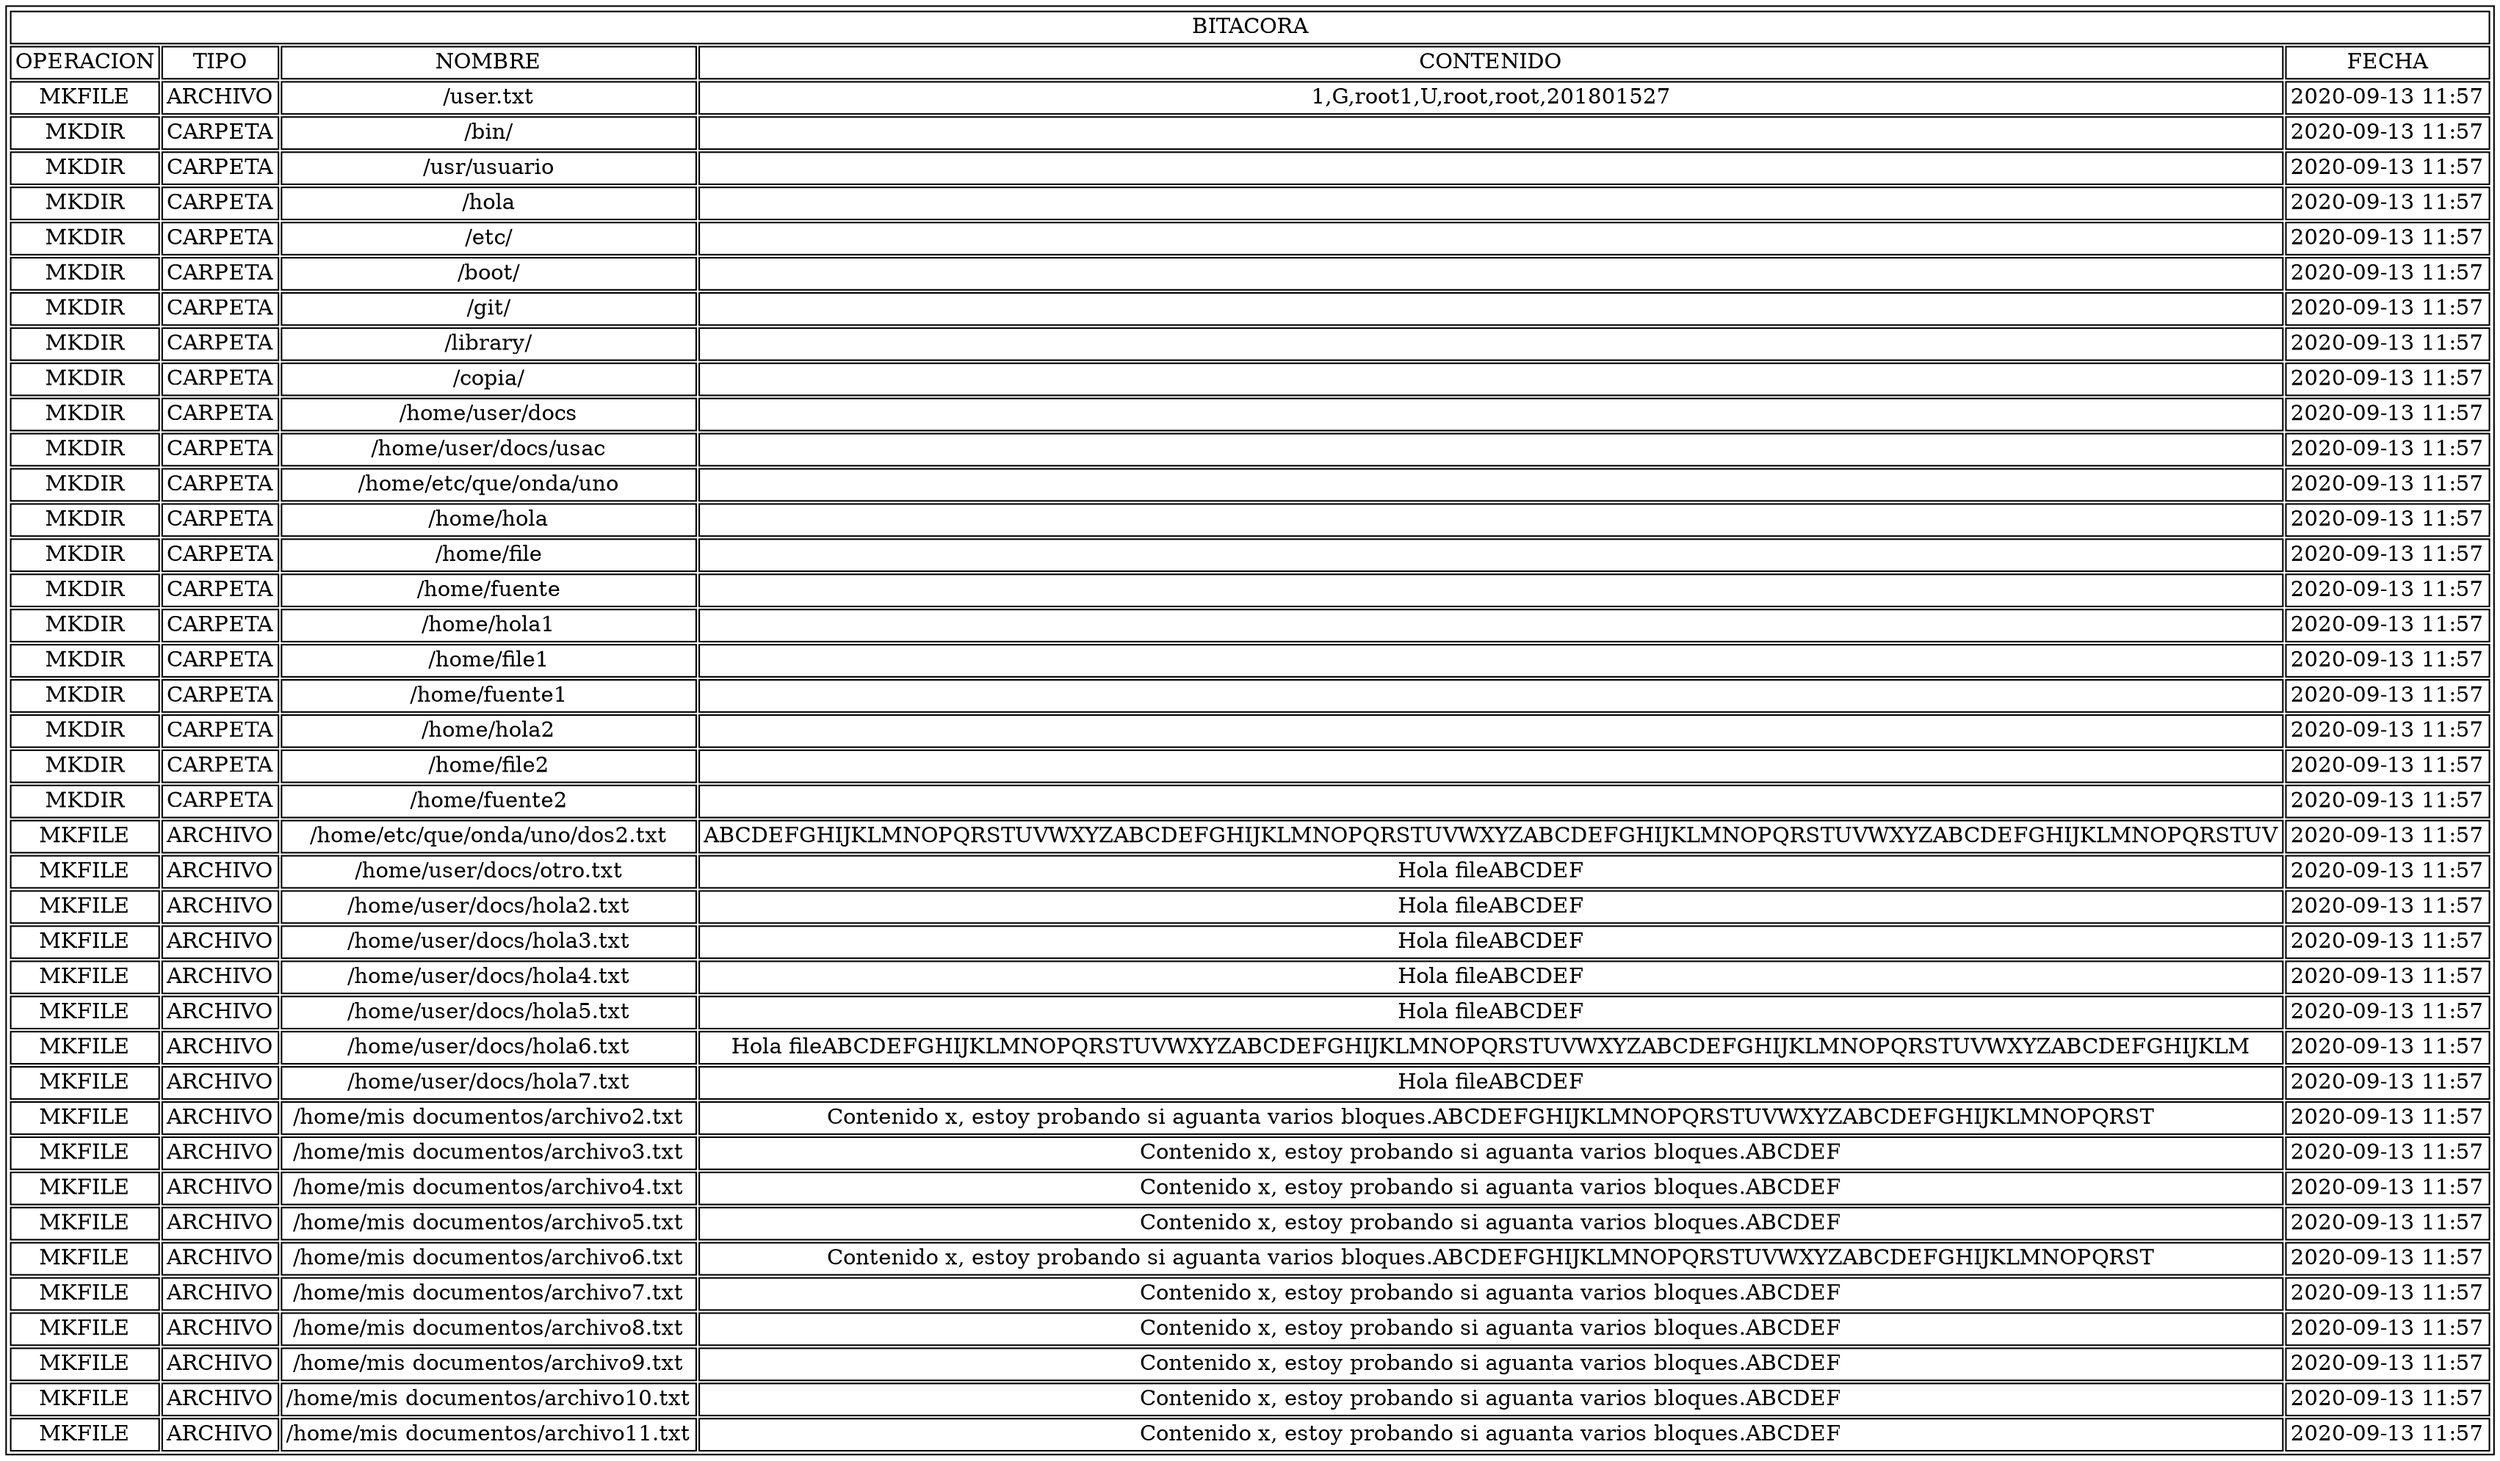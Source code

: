 digraph D {
node [shape=plain]
a0 [label=<<TABLE>
<TR>
	<TD colspan="5">BITACORA</TD>
	</TR>
	<TR>
	<TD >OPERACION</TD>
	<TD >TIPO</TD>
	<TD >NOMBRE</TD>
	<TD >CONTENIDO</TD>
	<TD >FECHA</TD>
	</TR>
	<TR>
			<TD>MKFILE</TD>
			<TD>ARCHIVO</TD>
			<TD>/user.txt</TD>
			<TD>1,G,root
1,U,root,root,201801527
</TD>
			<TD>2020-09-13 11:57</TD>
			</TR>
			<TR>
			<TD>MKDIR</TD>
			<TD>CARPETA</TD>
			<TD>/bin/</TD>
			<TD></TD>
			<TD>2020-09-13 11:57</TD>
			</TR>
			<TR>
			<TD>MKDIR</TD>
			<TD>CARPETA</TD>
			<TD>/usr/usuario</TD>
			<TD></TD>
			<TD>2020-09-13 11:57</TD>
			</TR>
			<TR>
			<TD>MKDIR</TD>
			<TD>CARPETA</TD>
			<TD>/hola</TD>
			<TD></TD>
			<TD>2020-09-13 11:57</TD>
			</TR>
			<TR>
			<TD>MKDIR</TD>
			<TD>CARPETA</TD>
			<TD>/etc/</TD>
			<TD></TD>
			<TD>2020-09-13 11:57</TD>
			</TR>
			<TR>
			<TD>MKDIR</TD>
			<TD>CARPETA</TD>
			<TD>/boot/</TD>
			<TD></TD>
			<TD>2020-09-13 11:57</TD>
			</TR>
			<TR>
			<TD>MKDIR</TD>
			<TD>CARPETA</TD>
			<TD>/git/</TD>
			<TD></TD>
			<TD>2020-09-13 11:57</TD>
			</TR>
			<TR>
			<TD>MKDIR</TD>
			<TD>CARPETA</TD>
			<TD>/library/</TD>
			<TD></TD>
			<TD>2020-09-13 11:57</TD>
			</TR>
			<TR>
			<TD>MKDIR</TD>
			<TD>CARPETA</TD>
			<TD>/copia/</TD>
			<TD></TD>
			<TD>2020-09-13 11:57</TD>
			</TR>
			<TR>
			<TD>MKDIR</TD>
			<TD>CARPETA</TD>
			<TD>/home/user/docs</TD>
			<TD></TD>
			<TD>2020-09-13 11:57</TD>
			</TR>
			<TR>
			<TD>MKDIR</TD>
			<TD>CARPETA</TD>
			<TD>/home/user/docs/usac</TD>
			<TD></TD>
			<TD>2020-09-13 11:57</TD>
			</TR>
			<TR>
			<TD>MKDIR</TD>
			<TD>CARPETA</TD>
			<TD>/home/etc/que/onda/uno</TD>
			<TD></TD>
			<TD>2020-09-13 11:57</TD>
			</TR>
			<TR>
			<TD>MKDIR</TD>
			<TD>CARPETA</TD>
			<TD>/home/hola</TD>
			<TD></TD>
			<TD>2020-09-13 11:57</TD>
			</TR>
			<TR>
			<TD>MKDIR</TD>
			<TD>CARPETA</TD>
			<TD>/home/file</TD>
			<TD></TD>
			<TD>2020-09-13 11:57</TD>
			</TR>
			<TR>
			<TD>MKDIR</TD>
			<TD>CARPETA</TD>
			<TD>/home/fuente</TD>
			<TD></TD>
			<TD>2020-09-13 11:57</TD>
			</TR>
			<TR>
			<TD>MKDIR</TD>
			<TD>CARPETA</TD>
			<TD>/home/hola1</TD>
			<TD></TD>
			<TD>2020-09-13 11:57</TD>
			</TR>
			<TR>
			<TD>MKDIR</TD>
			<TD>CARPETA</TD>
			<TD>/home/file1</TD>
			<TD></TD>
			<TD>2020-09-13 11:57</TD>
			</TR>
			<TR>
			<TD>MKDIR</TD>
			<TD>CARPETA</TD>
			<TD>/home/fuente1</TD>
			<TD></TD>
			<TD>2020-09-13 11:57</TD>
			</TR>
			<TR>
			<TD>MKDIR</TD>
			<TD>CARPETA</TD>
			<TD>/home/hola2</TD>
			<TD></TD>
			<TD>2020-09-13 11:57</TD>
			</TR>
			<TR>
			<TD>MKDIR</TD>
			<TD>CARPETA</TD>
			<TD>/home/file2</TD>
			<TD></TD>
			<TD>2020-09-13 11:57</TD>
			</TR>
			<TR>
			<TD>MKDIR</TD>
			<TD>CARPETA</TD>
			<TD>/home/fuente2</TD>
			<TD></TD>
			<TD>2020-09-13 11:57</TD>
			</TR>
			<TR>
			<TD>MKFILE</TD>
			<TD>ARCHIVO</TD>
			<TD>/home/etc/que/onda/uno/dos2.txt</TD>
			<TD>ABCDEFGHIJKLMNOPQRSTUVWXYZABCDEFGHIJKLMNOPQRSTUVWXYZABCDEFGHIJKLMNOPQRSTUVWXYZABCDEFGHIJKLMNOPQRSTUV</TD>
			<TD>2020-09-13 11:57</TD>
			</TR>
			<TR>
			<TD>MKFILE</TD>
			<TD>ARCHIVO</TD>
			<TD>/home/user/docs/otro.txt</TD>
			<TD>Hola fileABCDEF</TD>
			<TD>2020-09-13 11:57</TD>
			</TR>
			<TR>
			<TD>MKFILE</TD>
			<TD>ARCHIVO</TD>
			<TD>/home/user/docs/hola2.txt</TD>
			<TD>Hola fileABCDEF</TD>
			<TD>2020-09-13 11:57</TD>
			</TR>
			<TR>
			<TD>MKFILE</TD>
			<TD>ARCHIVO</TD>
			<TD>/home/user/docs/hola3.txt</TD>
			<TD>Hola fileABCDEF</TD>
			<TD>2020-09-13 11:57</TD>
			</TR>
			<TR>
			<TD>MKFILE</TD>
			<TD>ARCHIVO</TD>
			<TD>/home/user/docs/hola4.txt</TD>
			<TD>Hola fileABCDEF</TD>
			<TD>2020-09-13 11:57</TD>
			</TR>
			<TR>
			<TD>MKFILE</TD>
			<TD>ARCHIVO</TD>
			<TD>/home/user/docs/hola5.txt</TD>
			<TD>Hola fileABCDEF</TD>
			<TD>2020-09-13 11:57</TD>
			</TR>
			<TR>
			<TD>MKFILE</TD>
			<TD>ARCHIVO</TD>
			<TD>/home/user/docs/hola6.txt</TD>
			<TD>Hola fileABCDEFGHIJKLMNOPQRSTUVWXYZABCDEFGHIJKLMNOPQRSTUVWXYZABCDEFGHIJKLMNOPQRSTUVWXYZABCDEFGHIJKLM</TD>
			<TD>2020-09-13 11:57</TD>
			</TR>
			<TR>
			<TD>MKFILE</TD>
			<TD>ARCHIVO</TD>
			<TD>/home/user/docs/hola7.txt</TD>
			<TD>Hola fileABCDEF</TD>
			<TD>2020-09-13 11:57</TD>
			</TR>
			<TR>
			<TD>MKFILE</TD>
			<TD>ARCHIVO</TD>
			<TD>/home/mis documentos/archivo2.txt</TD>
			<TD>Contenido x, estoy probando si aguanta varios bloques.ABCDEFGHIJKLMNOPQRSTUVWXYZABCDEFGHIJKLMNOPQRST</TD>
			<TD>2020-09-13 11:57</TD>
			</TR>
			<TR>
			<TD>MKFILE</TD>
			<TD>ARCHIVO</TD>
			<TD>/home/mis documentos/archivo3.txt</TD>
			<TD>Contenido x, estoy probando si aguanta varios bloques.ABCDEF</TD>
			<TD>2020-09-13 11:57</TD>
			</TR>
			<TR>
			<TD>MKFILE</TD>
			<TD>ARCHIVO</TD>
			<TD>/home/mis documentos/archivo4.txt</TD>
			<TD>Contenido x, estoy probando si aguanta varios bloques.ABCDEF</TD>
			<TD>2020-09-13 11:57</TD>
			</TR>
			<TR>
			<TD>MKFILE</TD>
			<TD>ARCHIVO</TD>
			<TD>/home/mis documentos/archivo5.txt</TD>
			<TD>Contenido x, estoy probando si aguanta varios bloques.ABCDEF</TD>
			<TD>2020-09-13 11:57</TD>
			</TR>
			<TR>
			<TD>MKFILE</TD>
			<TD>ARCHIVO</TD>
			<TD>/home/mis documentos/archivo6.txt</TD>
			<TD>Contenido x, estoy probando si aguanta varios bloques.ABCDEFGHIJKLMNOPQRSTUVWXYZABCDEFGHIJKLMNOPQRST</TD>
			<TD>2020-09-13 11:57</TD>
			</TR>
			<TR>
			<TD>MKFILE</TD>
			<TD>ARCHIVO</TD>
			<TD>/home/mis documentos/archivo7.txt</TD>
			<TD>Contenido x, estoy probando si aguanta varios bloques.ABCDEF</TD>
			<TD>2020-09-13 11:57</TD>
			</TR>
			<TR>
			<TD>MKFILE</TD>
			<TD>ARCHIVO</TD>
			<TD>/home/mis documentos/archivo8.txt</TD>
			<TD>Contenido x, estoy probando si aguanta varios bloques.ABCDEF</TD>
			<TD>2020-09-13 11:57</TD>
			</TR>
			<TR>
			<TD>MKFILE</TD>
			<TD>ARCHIVO</TD>
			<TD>/home/mis documentos/archivo9.txt</TD>
			<TD>Contenido x, estoy probando si aguanta varios bloques.ABCDEF</TD>
			<TD>2020-09-13 11:57</TD>
			</TR>
			<TR>
			<TD>MKFILE</TD>
			<TD>ARCHIVO</TD>
			<TD>/home/mis documentos/archivo10.txt</TD>
			<TD>Contenido x, estoy probando si aguanta varios bloques.ABCDEF</TD>
			<TD>2020-09-13 11:57</TD>
			</TR>
			<TR>
			<TD>MKFILE</TD>
			<TD>ARCHIVO</TD>
			<TD>/home/mis documentos/archivo11.txt</TD>
			<TD>Contenido x, estoy probando si aguanta varios bloques.ABCDEF</TD>
			<TD>2020-09-13 11:57</TD>
			</TR>
			</TABLE>>];

}
